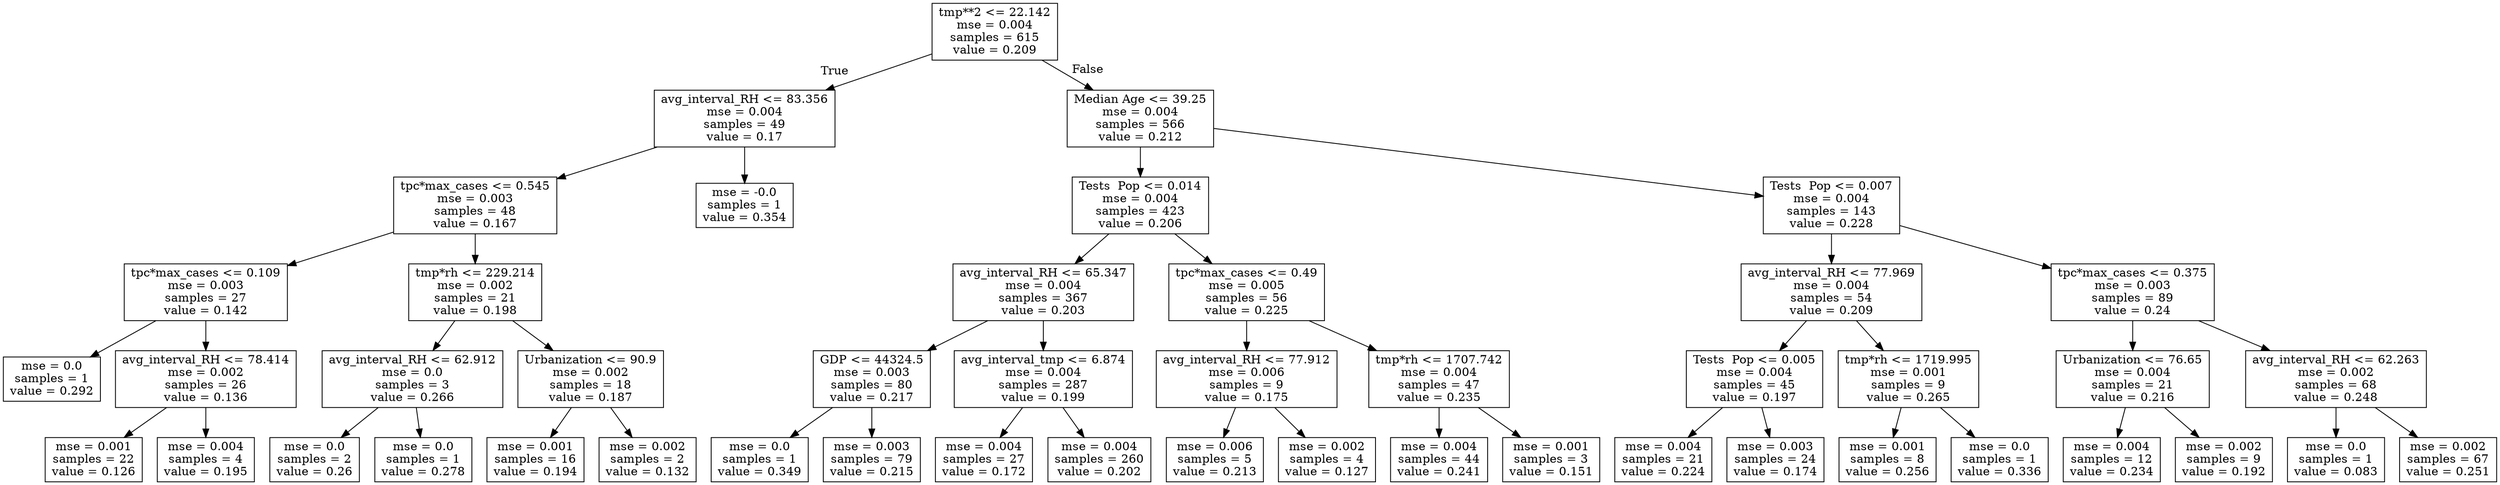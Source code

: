 digraph Tree {
node [shape=box] ;
0 [label="tmp**2 <= 22.142\nmse = 0.004\nsamples = 615\nvalue = 0.209"] ;
1 [label="avg_interval_RH <= 83.356\nmse = 0.004\nsamples = 49\nvalue = 0.17"] ;
0 -> 1 [labeldistance=2.5, labelangle=45, headlabel="True"] ;
2 [label="tpc*max_cases <= 0.545\nmse = 0.003\nsamples = 48\nvalue = 0.167"] ;
1 -> 2 ;
3 [label="tpc*max_cases <= 0.109\nmse = 0.003\nsamples = 27\nvalue = 0.142"] ;
2 -> 3 ;
4 [label="mse = 0.0\nsamples = 1\nvalue = 0.292"] ;
3 -> 4 ;
5 [label="avg_interval_RH <= 78.414\nmse = 0.002\nsamples = 26\nvalue = 0.136"] ;
3 -> 5 ;
6 [label="mse = 0.001\nsamples = 22\nvalue = 0.126"] ;
5 -> 6 ;
7 [label="mse = 0.004\nsamples = 4\nvalue = 0.195"] ;
5 -> 7 ;
8 [label="tmp*rh <= 229.214\nmse = 0.002\nsamples = 21\nvalue = 0.198"] ;
2 -> 8 ;
9 [label="avg_interval_RH <= 62.912\nmse = 0.0\nsamples = 3\nvalue = 0.266"] ;
8 -> 9 ;
10 [label="mse = 0.0\nsamples = 2\nvalue = 0.26"] ;
9 -> 10 ;
11 [label="mse = 0.0\nsamples = 1\nvalue = 0.278"] ;
9 -> 11 ;
12 [label="Urbanization <= 90.9\nmse = 0.002\nsamples = 18\nvalue = 0.187"] ;
8 -> 12 ;
13 [label="mse = 0.001\nsamples = 16\nvalue = 0.194"] ;
12 -> 13 ;
14 [label="mse = 0.002\nsamples = 2\nvalue = 0.132"] ;
12 -> 14 ;
15 [label="mse = -0.0\nsamples = 1\nvalue = 0.354"] ;
1 -> 15 ;
16 [label="Median Age <= 39.25\nmse = 0.004\nsamples = 566\nvalue = 0.212"] ;
0 -> 16 [labeldistance=2.5, labelangle=-45, headlabel="False"] ;
17 [label="Tests \ Pop <= 0.014\nmse = 0.004\nsamples = 423\nvalue = 0.206"] ;
16 -> 17 ;
18 [label="avg_interval_RH <= 65.347\nmse = 0.004\nsamples = 367\nvalue = 0.203"] ;
17 -> 18 ;
19 [label="GDP <= 44324.5\nmse = 0.003\nsamples = 80\nvalue = 0.217"] ;
18 -> 19 ;
20 [label="mse = 0.0\nsamples = 1\nvalue = 0.349"] ;
19 -> 20 ;
21 [label="mse = 0.003\nsamples = 79\nvalue = 0.215"] ;
19 -> 21 ;
22 [label="avg_interval_tmp <= 6.874\nmse = 0.004\nsamples = 287\nvalue = 0.199"] ;
18 -> 22 ;
23 [label="mse = 0.004\nsamples = 27\nvalue = 0.172"] ;
22 -> 23 ;
24 [label="mse = 0.004\nsamples = 260\nvalue = 0.202"] ;
22 -> 24 ;
25 [label="tpc*max_cases <= 0.49\nmse = 0.005\nsamples = 56\nvalue = 0.225"] ;
17 -> 25 ;
26 [label="avg_interval_RH <= 77.912\nmse = 0.006\nsamples = 9\nvalue = 0.175"] ;
25 -> 26 ;
27 [label="mse = 0.006\nsamples = 5\nvalue = 0.213"] ;
26 -> 27 ;
28 [label="mse = 0.002\nsamples = 4\nvalue = 0.127"] ;
26 -> 28 ;
29 [label="tmp*rh <= 1707.742\nmse = 0.004\nsamples = 47\nvalue = 0.235"] ;
25 -> 29 ;
30 [label="mse = 0.004\nsamples = 44\nvalue = 0.241"] ;
29 -> 30 ;
31 [label="mse = 0.001\nsamples = 3\nvalue = 0.151"] ;
29 -> 31 ;
32 [label="Tests \ Pop <= 0.007\nmse = 0.004\nsamples = 143\nvalue = 0.228"] ;
16 -> 32 ;
33 [label="avg_interval_RH <= 77.969\nmse = 0.004\nsamples = 54\nvalue = 0.209"] ;
32 -> 33 ;
34 [label="Tests \ Pop <= 0.005\nmse = 0.004\nsamples = 45\nvalue = 0.197"] ;
33 -> 34 ;
35 [label="mse = 0.004\nsamples = 21\nvalue = 0.224"] ;
34 -> 35 ;
36 [label="mse = 0.003\nsamples = 24\nvalue = 0.174"] ;
34 -> 36 ;
37 [label="tmp*rh <= 1719.995\nmse = 0.001\nsamples = 9\nvalue = 0.265"] ;
33 -> 37 ;
38 [label="mse = 0.001\nsamples = 8\nvalue = 0.256"] ;
37 -> 38 ;
39 [label="mse = 0.0\nsamples = 1\nvalue = 0.336"] ;
37 -> 39 ;
40 [label="tpc*max_cases <= 0.375\nmse = 0.003\nsamples = 89\nvalue = 0.24"] ;
32 -> 40 ;
41 [label="Urbanization <= 76.65\nmse = 0.004\nsamples = 21\nvalue = 0.216"] ;
40 -> 41 ;
42 [label="mse = 0.004\nsamples = 12\nvalue = 0.234"] ;
41 -> 42 ;
43 [label="mse = 0.002\nsamples = 9\nvalue = 0.192"] ;
41 -> 43 ;
44 [label="avg_interval_RH <= 62.263\nmse = 0.002\nsamples = 68\nvalue = 0.248"] ;
40 -> 44 ;
45 [label="mse = 0.0\nsamples = 1\nvalue = 0.083"] ;
44 -> 45 ;
46 [label="mse = 0.002\nsamples = 67\nvalue = 0.251"] ;
44 -> 46 ;
}